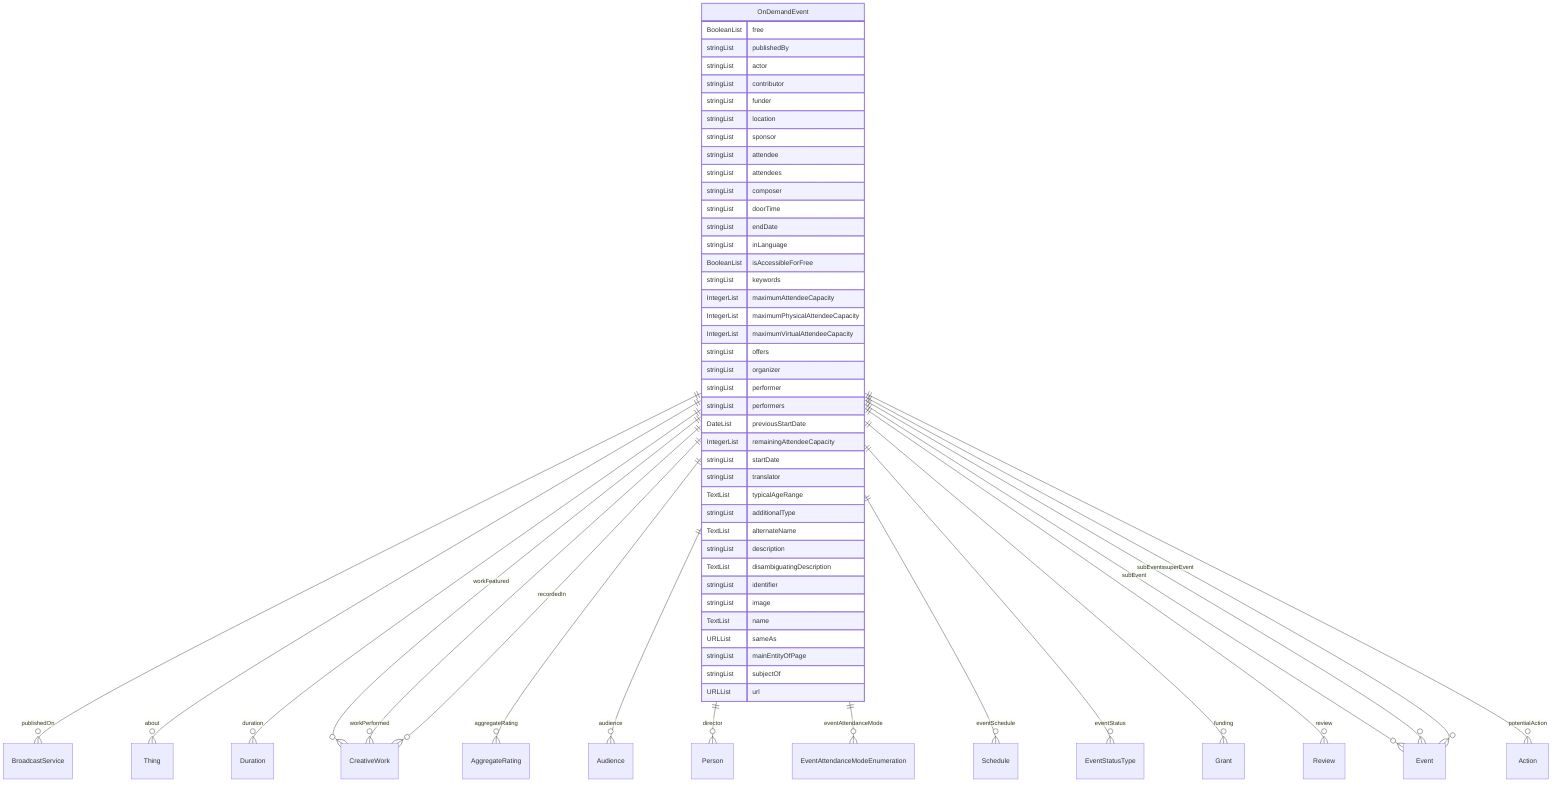 erDiagram
OnDemandEvent {
    BooleanList free  
    stringList publishedBy  
    stringList actor  
    stringList contributor  
    stringList funder  
    stringList location  
    stringList sponsor  
    stringList attendee  
    stringList attendees  
    stringList composer  
    stringList doorTime  
    stringList endDate  
    stringList inLanguage  
    BooleanList isAccessibleForFree  
    stringList keywords  
    IntegerList maximumAttendeeCapacity  
    IntegerList maximumPhysicalAttendeeCapacity  
    IntegerList maximumVirtualAttendeeCapacity  
    stringList offers  
    stringList organizer  
    stringList performer  
    stringList performers  
    DateList previousStartDate  
    IntegerList remainingAttendeeCapacity  
    stringList startDate  
    stringList translator  
    TextList typicalAgeRange  
    stringList additionalType  
    TextList alternateName  
    stringList description  
    TextList disambiguatingDescription  
    stringList identifier  
    stringList image  
    TextList name  
    URLList sameAs  
    stringList mainEntityOfPage  
    stringList subjectOf  
    URLList url  
}

OnDemandEvent ||--}o BroadcastService : "publishedOn"
OnDemandEvent ||--}o Thing : "about"
OnDemandEvent ||--}o Duration : "duration"
OnDemandEvent ||--}o CreativeWork : "workFeatured"
OnDemandEvent ||--}o CreativeWork : "workPerformed"
OnDemandEvent ||--}o AggregateRating : "aggregateRating"
OnDemandEvent ||--}o Audience : "audience"
OnDemandEvent ||--}o Person : "director"
OnDemandEvent ||--}o EventAttendanceModeEnumeration : "eventAttendanceMode"
OnDemandEvent ||--}o Schedule : "eventSchedule"
OnDemandEvent ||--}o EventStatusType : "eventStatus"
OnDemandEvent ||--}o Grant : "funding"
OnDemandEvent ||--}o CreativeWork : "recordedIn"
OnDemandEvent ||--}o Review : "review"
OnDemandEvent ||--}o Event : "subEvent"
OnDemandEvent ||--}o Event : "subEvents"
OnDemandEvent ||--}o Event : "superEvent"
OnDemandEvent ||--}o Action : "potentialAction"
